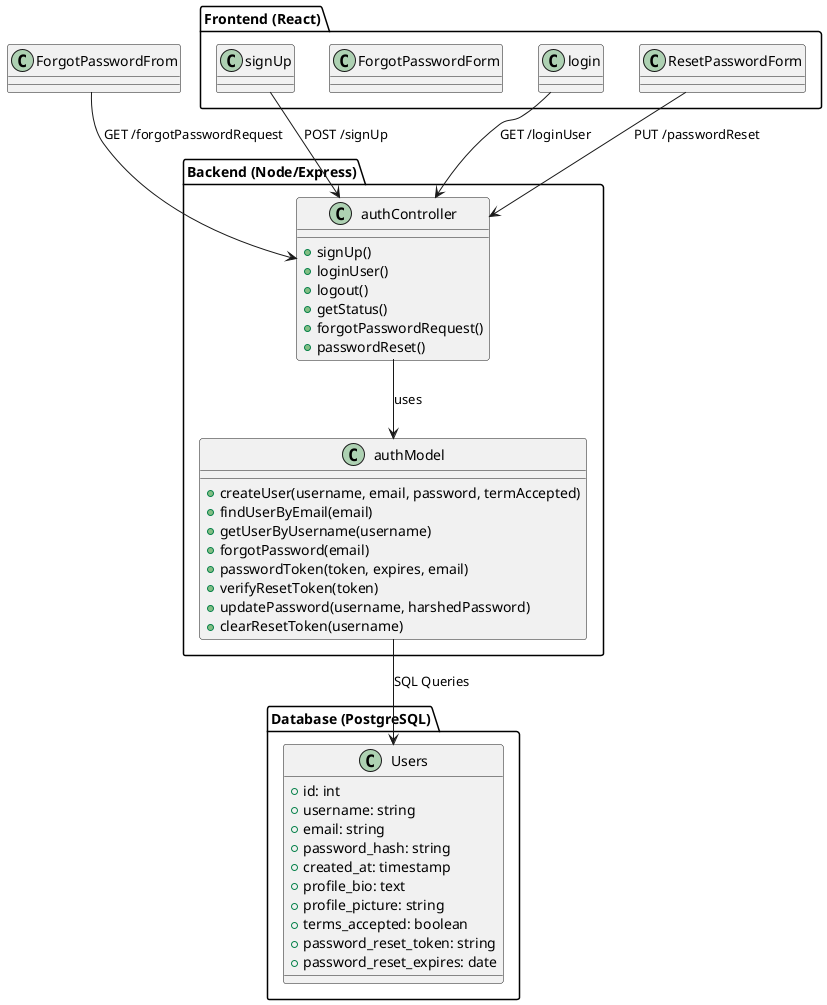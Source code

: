 @startuml
package "Frontend (React)" {
    class signUp
    class login 
    class ForgotPasswordForm
    class ResetPasswordForm
}

package "Backend (Node/Express)" {
class authController {
    + signUp()
    + loginUser() 
    + logout() 
    + getStatus() 
    + forgotPasswordRequest()
    + passwordReset()

}

class authModel {
    + createUser(username, email, password, termAccepted)
    + findUserByEmail(email)
    + getUserByUsername(username)
    + forgotPassword(email)
    + passwordToken(token, expires, email)
    + verifyResetToken(token)
    + updatePassword(username, harshedPassword)
    + clearResetToken(username)

    }
}

package "Database (PostgreSQL)" {
  class Users {
    + id: int
    + username: string
    + email: string
    + password_hash: string
    + created_at: timestamp
    + profile_bio: text
    + profile_picture: string
    + terms_accepted: boolean
    + password_reset_token: string
    + password_reset_expires: date
  }
}
' Define relationships between frontend classes and backend controller
signUp --> authController : "POST /signUp"
login --> authController : "GET /loginUser"
ForgotPasswordFrom --> authController : "GET /forgotPasswordRequest"
ResetPasswordForm --> authController :"PUT /passwordReset"


' Define relationships between backend controller and database model
authController --> authModel : "uses"
authModel --> Users : "SQL Queries"
@enduml 